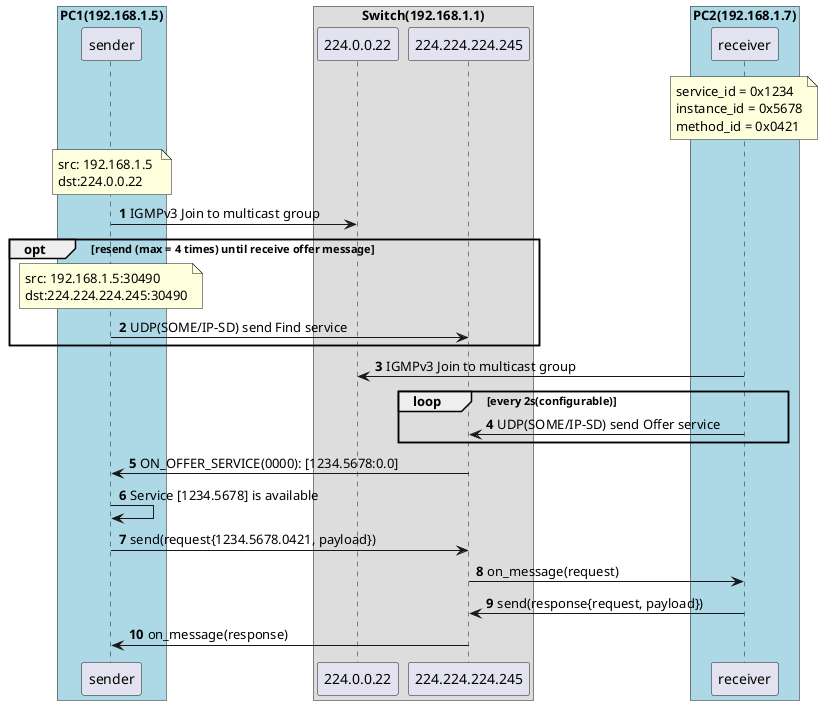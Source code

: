 @startuml
autonumber
box "PC1(192.168.1.5)" #LightBlue
participant "sender" as client1
end box
box "Switch(192.168.1.1)"
participant "224.0.0.22" as router_igmp
participant "224.224.224.245" as rounter_mutilcast
end box

box "PC2(192.168.1.7)" #LightBlue
participant "receiver" as client2

end box
note over client2: service_id = 0x1234\ninstance_id = 0x5678\nmethod_id = 0x0421
note over client1: src: 192.168.1.5 \ndst:224.0.0.22
client1->router_igmp: IGMPv3 Join to multicast group

opt resend (max = 4 times) until receive offer message
note over client1: src: 192.168.1.5:30490 \ndst:224.224.224.245:30490
client1->rounter_mutilcast: UDP(SOME/IP-SD) send Find service
end
client2->router_igmp: IGMPv3 Join to multicast group
loop every 2s(configurable)
client2->rounter_mutilcast: UDP(SOME/IP-SD) send Offer service
end

rounter_mutilcast->client1: ON_OFFER_SERVICE(0000): [1234.5678:0.0]
client1->client1: Service [1234.5678] is available
client1->rounter_mutilcast: send(request{1234.5678.0421, payload})
rounter_mutilcast->client2: on_message(request)
client2->rounter_mutilcast: send(response{request, payload})
rounter_mutilcast->client1: on_message(response)
@enduml
